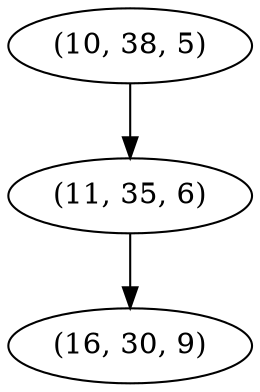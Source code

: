 digraph tree {
    "(10, 38, 5)";
    "(11, 35, 6)";
    "(16, 30, 9)";
    "(10, 38, 5)" -> "(11, 35, 6)";
    "(11, 35, 6)" -> "(16, 30, 9)";
}

